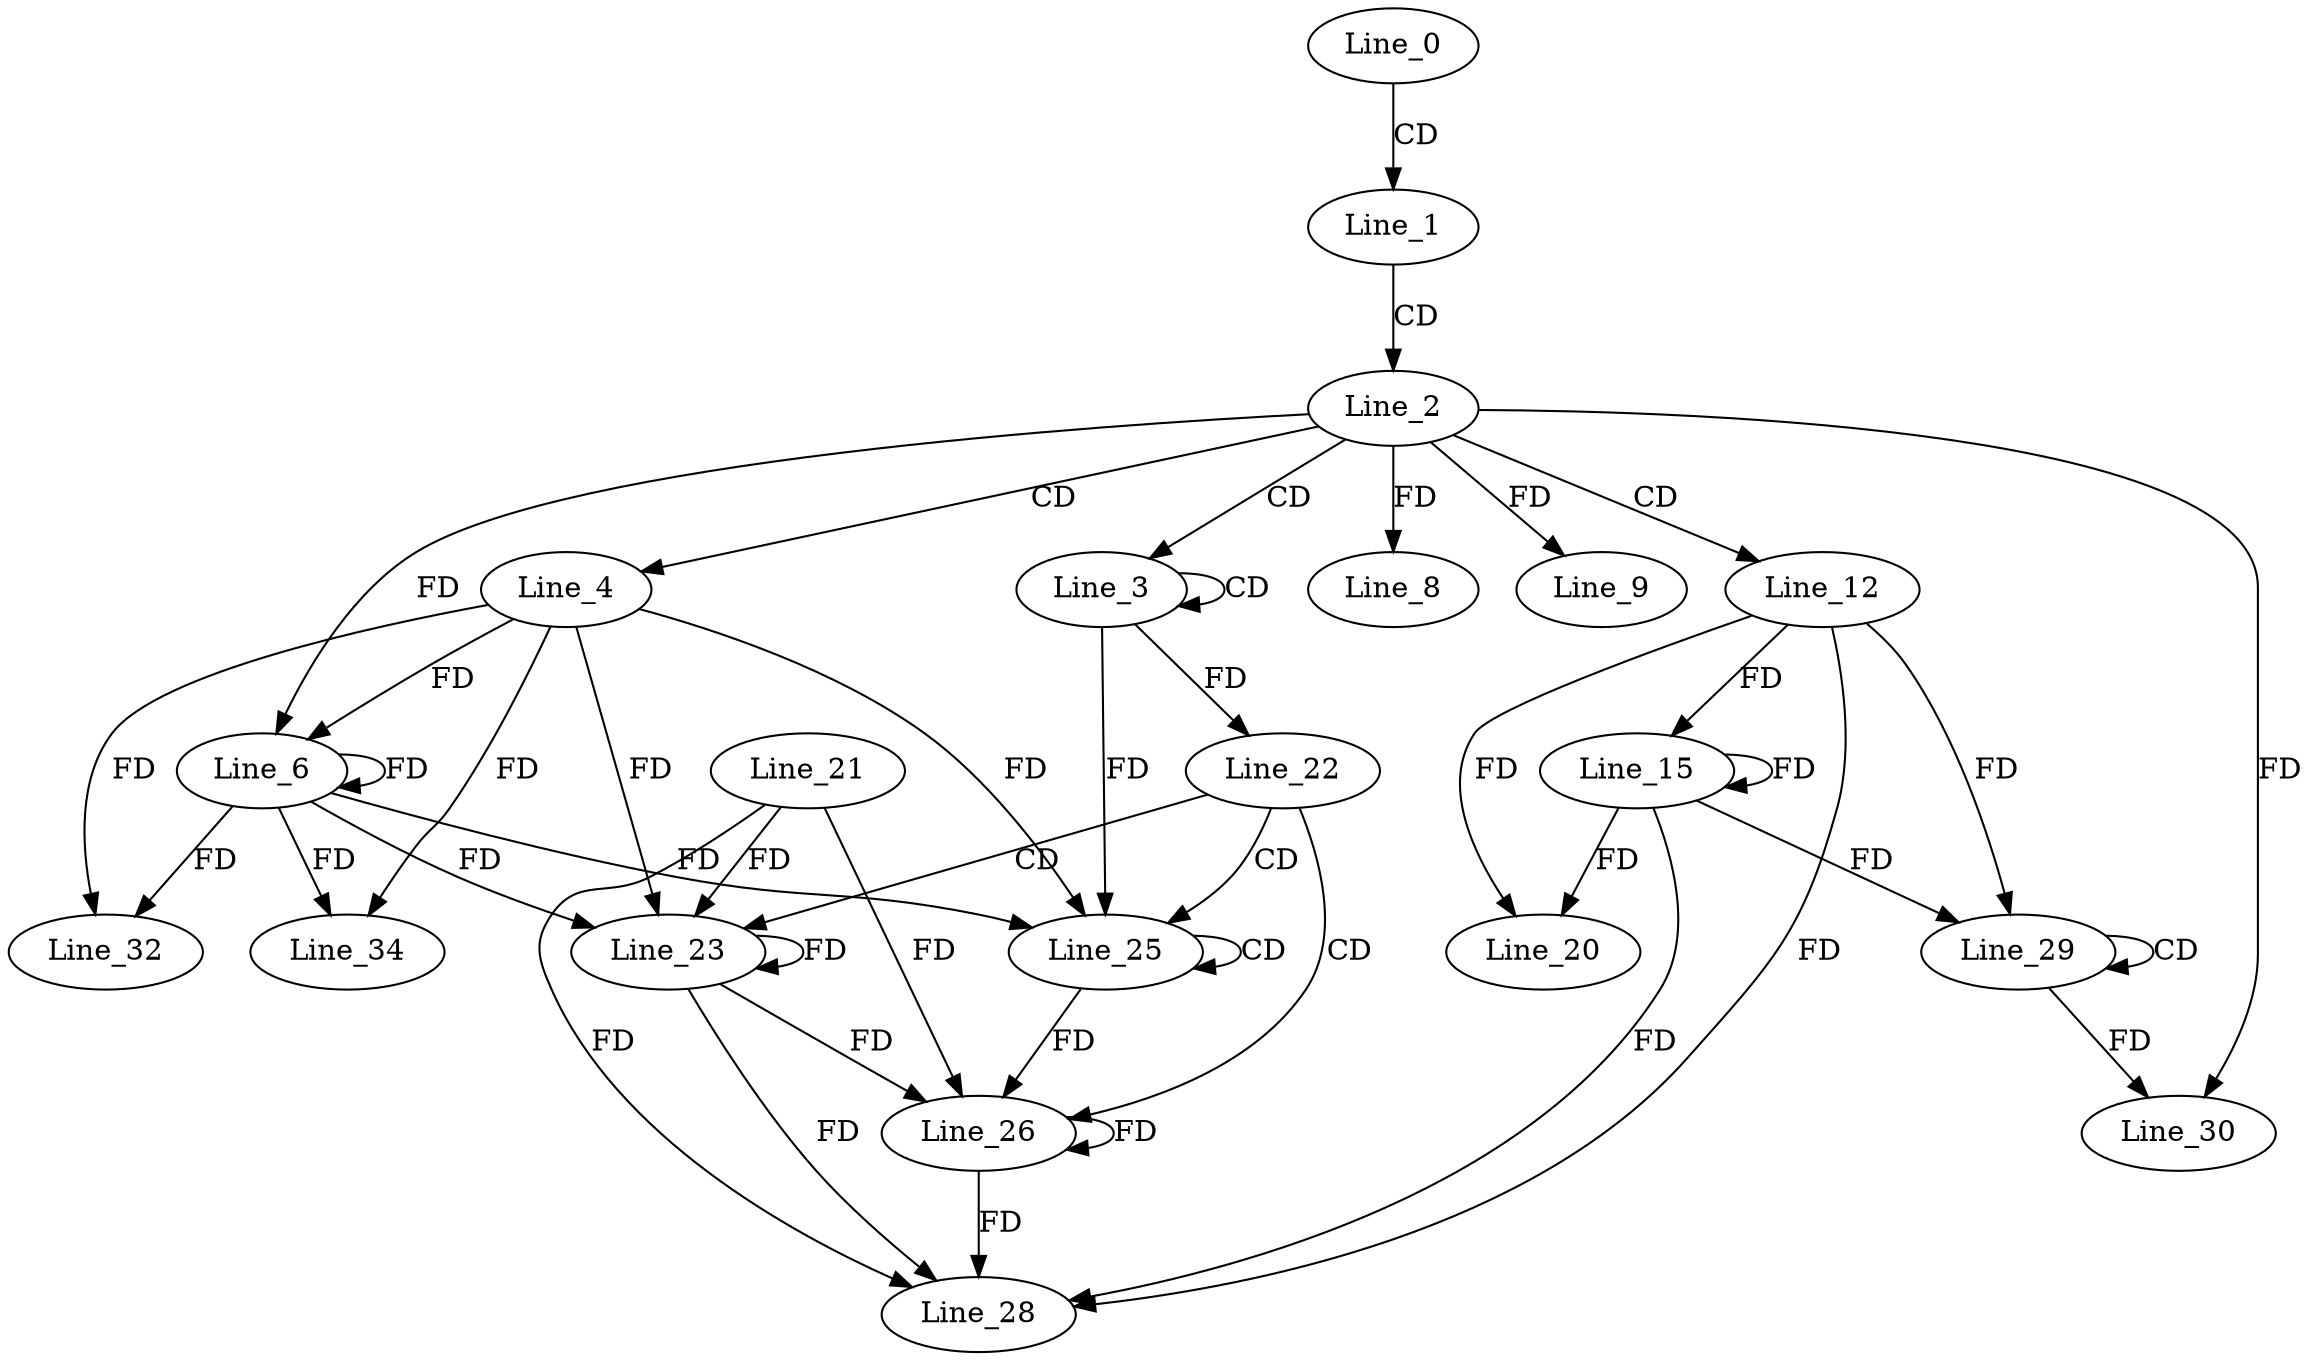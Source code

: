digraph G {
  Line_0;
  Line_1;
  Line_2;
  Line_3;
  Line_3;
  Line_4;
  Line_6;
  Line_6;
  Line_6;
  Line_8;
  Line_9;
  Line_12;
  Line_15;
  Line_15;
  Line_20;
  Line_22;
  Line_23;
  Line_21;
  Line_23;
  Line_25;
  Line_25;
  Line_26;
  Line_26;
  Line_28;
  Line_28;
  Line_29;
  Line_29;
  Line_30;
  Line_32;
  Line_34;
  Line_0 -> Line_1 [ label="CD" ];
  Line_1 -> Line_2 [ label="CD" ];
  Line_2 -> Line_3 [ label="CD" ];
  Line_3 -> Line_3 [ label="CD" ];
  Line_2 -> Line_4 [ label="CD" ];
  Line_4 -> Line_6 [ label="FD" ];
  Line_6 -> Line_6 [ label="FD" ];
  Line_2 -> Line_6 [ label="FD" ];
  Line_2 -> Line_8 [ label="FD" ];
  Line_2 -> Line_9 [ label="FD" ];
  Line_2 -> Line_12 [ label="CD" ];
  Line_12 -> Line_15 [ label="FD" ];
  Line_15 -> Line_15 [ label="FD" ];
  Line_12 -> Line_20 [ label="FD" ];
  Line_15 -> Line_20 [ label="FD" ];
  Line_3 -> Line_22 [ label="FD" ];
  Line_22 -> Line_23 [ label="CD" ];
  Line_21 -> Line_23 [ label="FD" ];
  Line_23 -> Line_23 [ label="FD" ];
  Line_4 -> Line_23 [ label="FD" ];
  Line_6 -> Line_23 [ label="FD" ];
  Line_22 -> Line_25 [ label="CD" ];
  Line_25 -> Line_25 [ label="CD" ];
  Line_3 -> Line_25 [ label="FD" ];
  Line_4 -> Line_25 [ label="FD" ];
  Line_6 -> Line_25 [ label="FD" ];
  Line_22 -> Line_26 [ label="CD" ];
  Line_21 -> Line_26 [ label="FD" ];
  Line_23 -> Line_26 [ label="FD" ];
  Line_26 -> Line_26 [ label="FD" ];
  Line_25 -> Line_26 [ label="FD" ];
  Line_12 -> Line_28 [ label="FD" ];
  Line_15 -> Line_28 [ label="FD" ];
  Line_21 -> Line_28 [ label="FD" ];
  Line_23 -> Line_28 [ label="FD" ];
  Line_26 -> Line_28 [ label="FD" ];
  Line_29 -> Line_29 [ label="CD" ];
  Line_12 -> Line_29 [ label="FD" ];
  Line_15 -> Line_29 [ label="FD" ];
  Line_2 -> Line_30 [ label="FD" ];
  Line_29 -> Line_30 [ label="FD" ];
  Line_4 -> Line_32 [ label="FD" ];
  Line_6 -> Line_32 [ label="FD" ];
  Line_4 -> Line_34 [ label="FD" ];
  Line_6 -> Line_34 [ label="FD" ];
}
